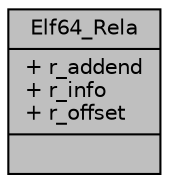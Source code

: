 digraph "Elf64_Rela"
{
 // LATEX_PDF_SIZE
  edge [fontname="Helvetica",fontsize="10",labelfontname="Helvetica",labelfontsize="10"];
  node [fontname="Helvetica",fontsize="10",shape=record];
  Node1 [label="{Elf64_Rela\n|+ r_addend\l+ r_info\l+ r_offset\l|}",height=0.2,width=0.4,color="black", fillcolor="grey75", style="filled", fontcolor="black",tooltip=" "];
}
